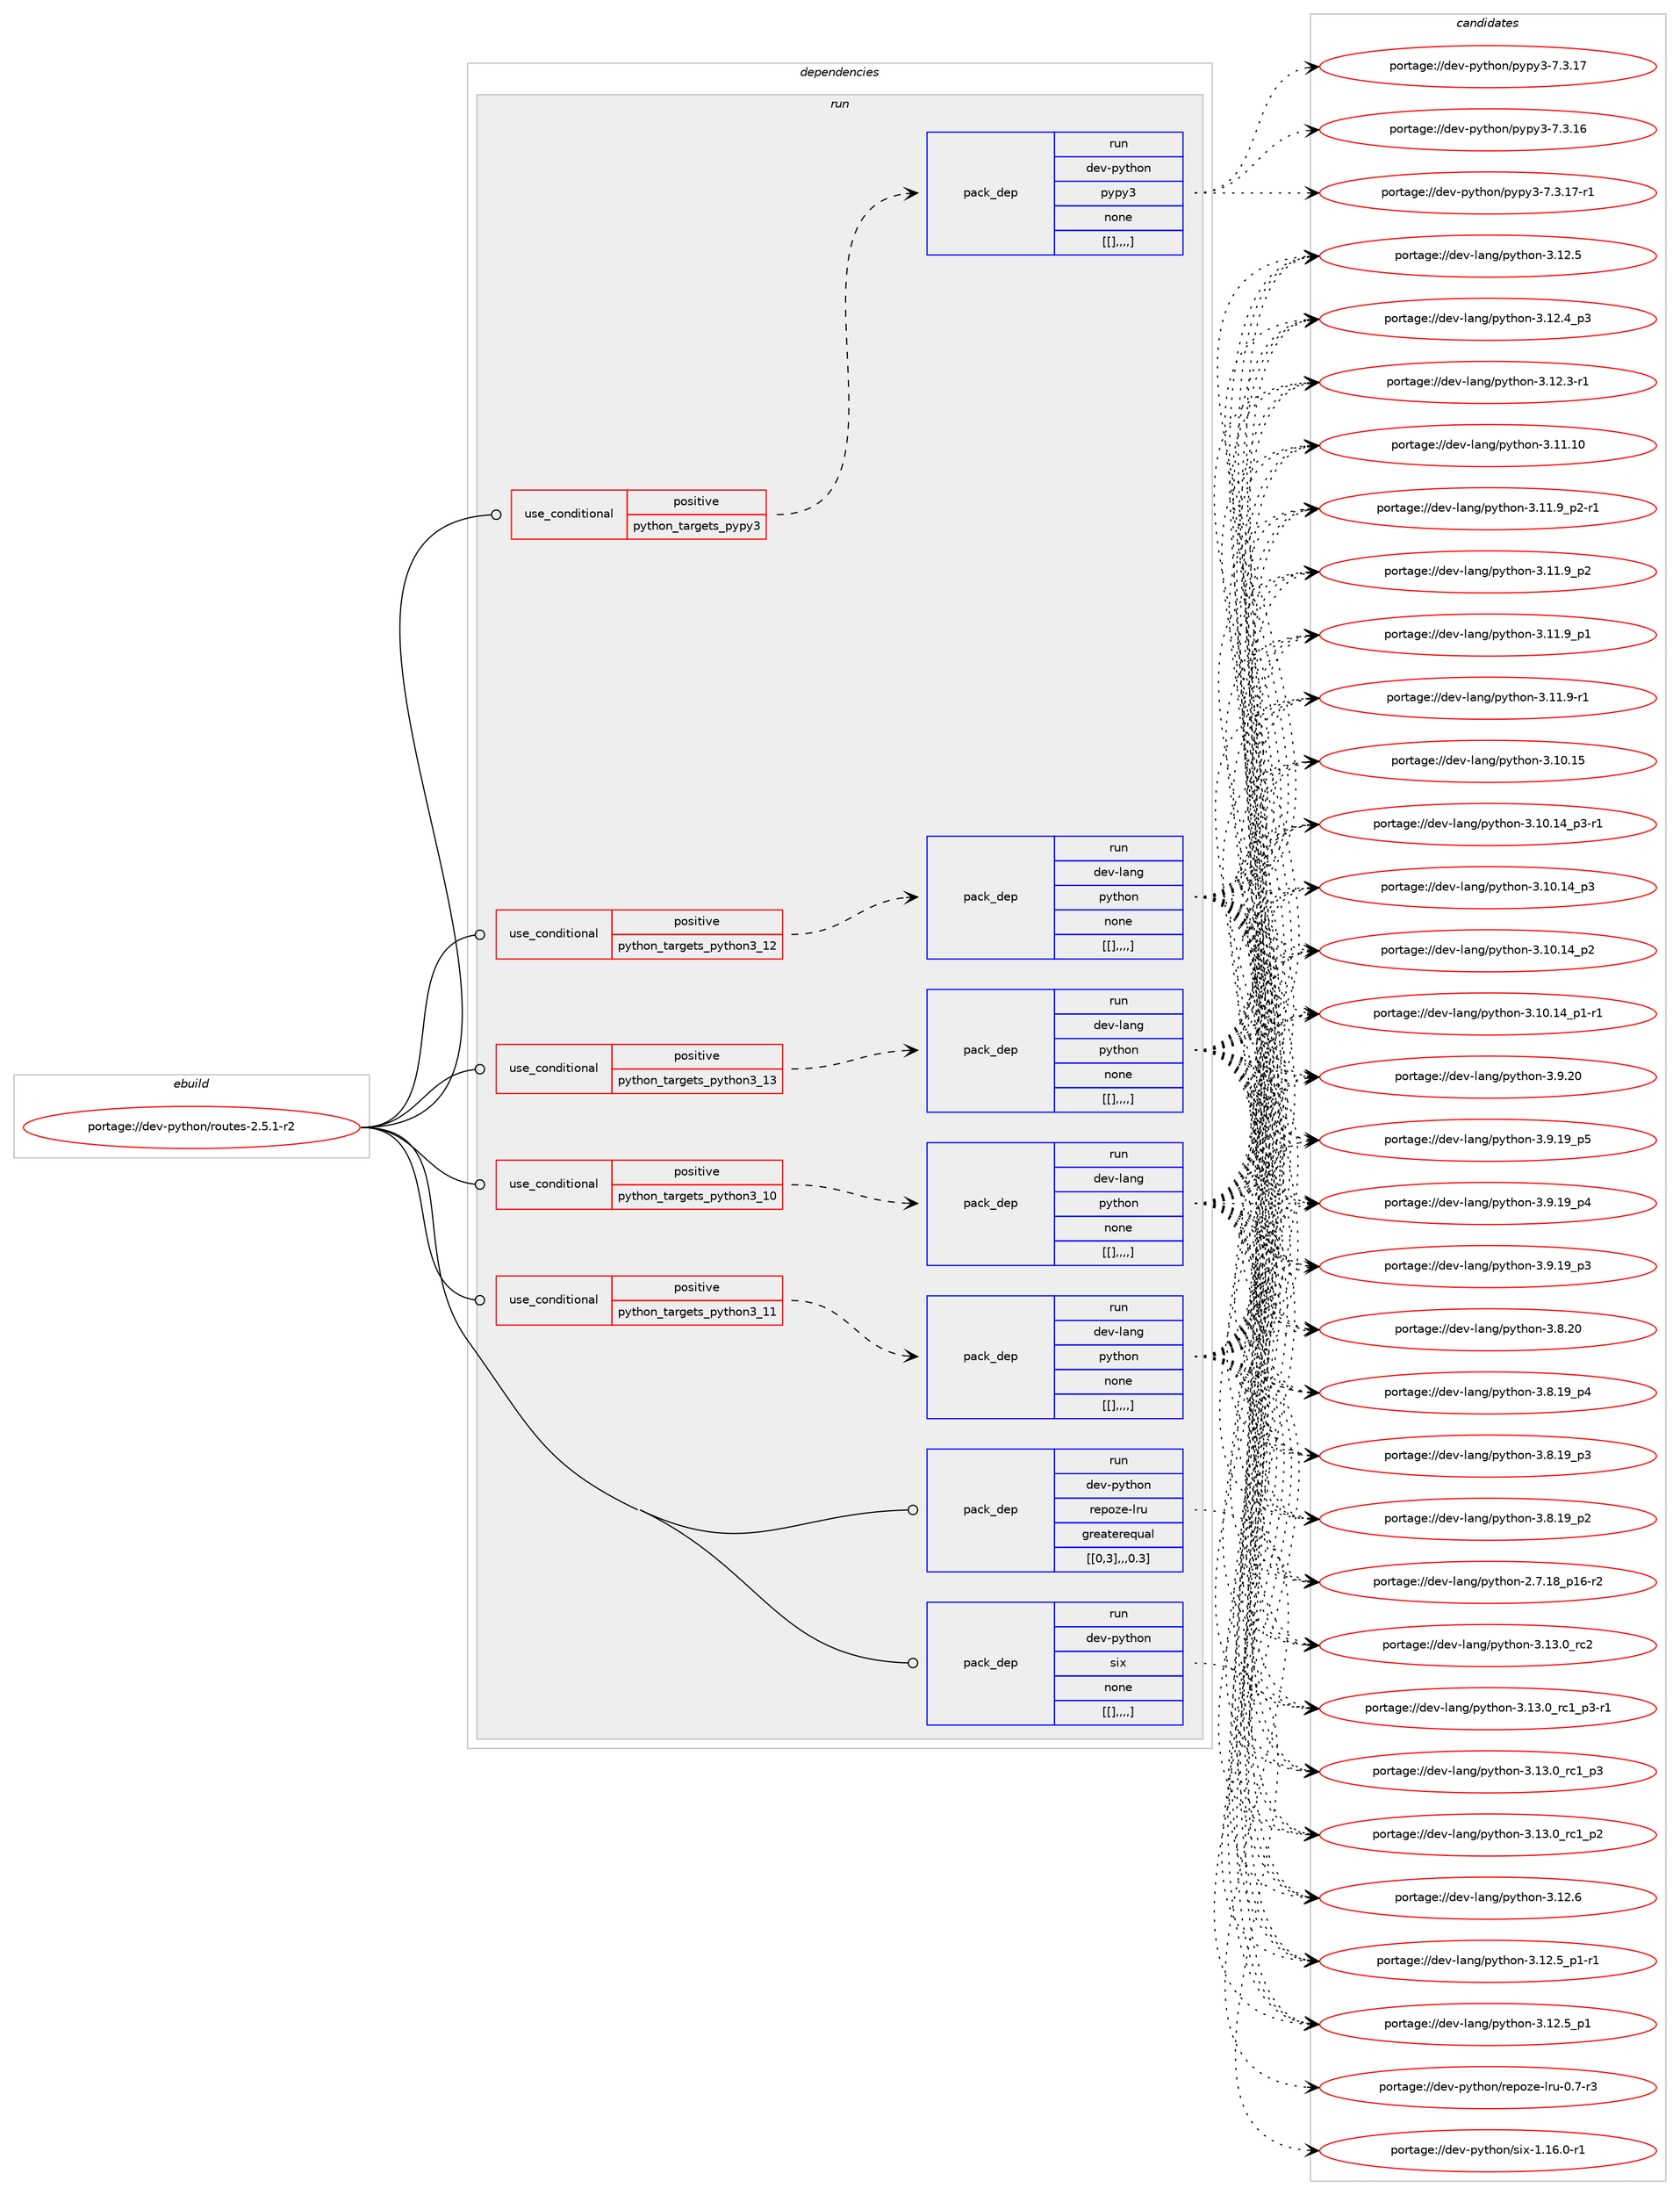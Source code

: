 digraph prolog {

# *************
# Graph options
# *************

newrank=true;
concentrate=true;
compound=true;
graph [rankdir=LR,fontname=Helvetica,fontsize=10,ranksep=1.5];#, ranksep=2.5, nodesep=0.2];
edge  [arrowhead=vee];
node  [fontname=Helvetica,fontsize=10];

# **********
# The ebuild
# **********

subgraph cluster_leftcol {
color=gray;
label=<<i>ebuild</i>>;
id [label="portage://dev-python/routes-2.5.1-r2", color=red, width=4, href="../dev-python/routes-2.5.1-r2.svg"];
}

# ****************
# The dependencies
# ****************

subgraph cluster_midcol {
color=gray;
label=<<i>dependencies</i>>;
subgraph cluster_compile {
fillcolor="#eeeeee";
style=filled;
label=<<i>compile</i>>;
}
subgraph cluster_compileandrun {
fillcolor="#eeeeee";
style=filled;
label=<<i>compile and run</i>>;
}
subgraph cluster_run {
fillcolor="#eeeeee";
style=filled;
label=<<i>run</i>>;
subgraph cond40111 {
dependency164262 [label=<<TABLE BORDER="0" CELLBORDER="1" CELLSPACING="0" CELLPADDING="4"><TR><TD ROWSPAN="3" CELLPADDING="10">use_conditional</TD></TR><TR><TD>positive</TD></TR><TR><TD>python_targets_pypy3</TD></TR></TABLE>>, shape=none, color=red];
subgraph pack122890 {
dependency164263 [label=<<TABLE BORDER="0" CELLBORDER="1" CELLSPACING="0" CELLPADDING="4" WIDTH="220"><TR><TD ROWSPAN="6" CELLPADDING="30">pack_dep</TD></TR><TR><TD WIDTH="110">run</TD></TR><TR><TD>dev-python</TD></TR><TR><TD>pypy3</TD></TR><TR><TD>none</TD></TR><TR><TD>[[],,,,]</TD></TR></TABLE>>, shape=none, color=blue];
}
dependency164262:e -> dependency164263:w [weight=20,style="dashed",arrowhead="vee"];
}
id:e -> dependency164262:w [weight=20,style="solid",arrowhead="odot"];
subgraph cond40112 {
dependency164264 [label=<<TABLE BORDER="0" CELLBORDER="1" CELLSPACING="0" CELLPADDING="4"><TR><TD ROWSPAN="3" CELLPADDING="10">use_conditional</TD></TR><TR><TD>positive</TD></TR><TR><TD>python_targets_python3_10</TD></TR></TABLE>>, shape=none, color=red];
subgraph pack122891 {
dependency164265 [label=<<TABLE BORDER="0" CELLBORDER="1" CELLSPACING="0" CELLPADDING="4" WIDTH="220"><TR><TD ROWSPAN="6" CELLPADDING="30">pack_dep</TD></TR><TR><TD WIDTH="110">run</TD></TR><TR><TD>dev-lang</TD></TR><TR><TD>python</TD></TR><TR><TD>none</TD></TR><TR><TD>[[],,,,]</TD></TR></TABLE>>, shape=none, color=blue];
}
dependency164264:e -> dependency164265:w [weight=20,style="dashed",arrowhead="vee"];
}
id:e -> dependency164264:w [weight=20,style="solid",arrowhead="odot"];
subgraph cond40113 {
dependency164266 [label=<<TABLE BORDER="0" CELLBORDER="1" CELLSPACING="0" CELLPADDING="4"><TR><TD ROWSPAN="3" CELLPADDING="10">use_conditional</TD></TR><TR><TD>positive</TD></TR><TR><TD>python_targets_python3_11</TD></TR></TABLE>>, shape=none, color=red];
subgraph pack122892 {
dependency164267 [label=<<TABLE BORDER="0" CELLBORDER="1" CELLSPACING="0" CELLPADDING="4" WIDTH="220"><TR><TD ROWSPAN="6" CELLPADDING="30">pack_dep</TD></TR><TR><TD WIDTH="110">run</TD></TR><TR><TD>dev-lang</TD></TR><TR><TD>python</TD></TR><TR><TD>none</TD></TR><TR><TD>[[],,,,]</TD></TR></TABLE>>, shape=none, color=blue];
}
dependency164266:e -> dependency164267:w [weight=20,style="dashed",arrowhead="vee"];
}
id:e -> dependency164266:w [weight=20,style="solid",arrowhead="odot"];
subgraph cond40114 {
dependency164268 [label=<<TABLE BORDER="0" CELLBORDER="1" CELLSPACING="0" CELLPADDING="4"><TR><TD ROWSPAN="3" CELLPADDING="10">use_conditional</TD></TR><TR><TD>positive</TD></TR><TR><TD>python_targets_python3_12</TD></TR></TABLE>>, shape=none, color=red];
subgraph pack122893 {
dependency164269 [label=<<TABLE BORDER="0" CELLBORDER="1" CELLSPACING="0" CELLPADDING="4" WIDTH="220"><TR><TD ROWSPAN="6" CELLPADDING="30">pack_dep</TD></TR><TR><TD WIDTH="110">run</TD></TR><TR><TD>dev-lang</TD></TR><TR><TD>python</TD></TR><TR><TD>none</TD></TR><TR><TD>[[],,,,]</TD></TR></TABLE>>, shape=none, color=blue];
}
dependency164268:e -> dependency164269:w [weight=20,style="dashed",arrowhead="vee"];
}
id:e -> dependency164268:w [weight=20,style="solid",arrowhead="odot"];
subgraph cond40115 {
dependency164270 [label=<<TABLE BORDER="0" CELLBORDER="1" CELLSPACING="0" CELLPADDING="4"><TR><TD ROWSPAN="3" CELLPADDING="10">use_conditional</TD></TR><TR><TD>positive</TD></TR><TR><TD>python_targets_python3_13</TD></TR></TABLE>>, shape=none, color=red];
subgraph pack122894 {
dependency164271 [label=<<TABLE BORDER="0" CELLBORDER="1" CELLSPACING="0" CELLPADDING="4" WIDTH="220"><TR><TD ROWSPAN="6" CELLPADDING="30">pack_dep</TD></TR><TR><TD WIDTH="110">run</TD></TR><TR><TD>dev-lang</TD></TR><TR><TD>python</TD></TR><TR><TD>none</TD></TR><TR><TD>[[],,,,]</TD></TR></TABLE>>, shape=none, color=blue];
}
dependency164270:e -> dependency164271:w [weight=20,style="dashed",arrowhead="vee"];
}
id:e -> dependency164270:w [weight=20,style="solid",arrowhead="odot"];
subgraph pack122895 {
dependency164272 [label=<<TABLE BORDER="0" CELLBORDER="1" CELLSPACING="0" CELLPADDING="4" WIDTH="220"><TR><TD ROWSPAN="6" CELLPADDING="30">pack_dep</TD></TR><TR><TD WIDTH="110">run</TD></TR><TR><TD>dev-python</TD></TR><TR><TD>repoze-lru</TD></TR><TR><TD>greaterequal</TD></TR><TR><TD>[[0,3],,,0.3]</TD></TR></TABLE>>, shape=none, color=blue];
}
id:e -> dependency164272:w [weight=20,style="solid",arrowhead="odot"];
subgraph pack122896 {
dependency164273 [label=<<TABLE BORDER="0" CELLBORDER="1" CELLSPACING="0" CELLPADDING="4" WIDTH="220"><TR><TD ROWSPAN="6" CELLPADDING="30">pack_dep</TD></TR><TR><TD WIDTH="110">run</TD></TR><TR><TD>dev-python</TD></TR><TR><TD>six</TD></TR><TR><TD>none</TD></TR><TR><TD>[[],,,,]</TD></TR></TABLE>>, shape=none, color=blue];
}
id:e -> dependency164273:w [weight=20,style="solid",arrowhead="odot"];
}
}

# **************
# The candidates
# **************

subgraph cluster_choices {
rank=same;
color=gray;
label=<<i>candidates</i>>;

subgraph choice122890 {
color=black;
nodesep=1;
choice100101118451121211161041111104711212111212151455546514649554511449 [label="portage://dev-python/pypy3-7.3.17-r1", color=red, width=4,href="../dev-python/pypy3-7.3.17-r1.svg"];
choice10010111845112121116104111110471121211121215145554651464955 [label="portage://dev-python/pypy3-7.3.17", color=red, width=4,href="../dev-python/pypy3-7.3.17.svg"];
choice10010111845112121116104111110471121211121215145554651464954 [label="portage://dev-python/pypy3-7.3.16", color=red, width=4,href="../dev-python/pypy3-7.3.16.svg"];
dependency164263:e -> choice100101118451121211161041111104711212111212151455546514649554511449:w [style=dotted,weight="100"];
dependency164263:e -> choice10010111845112121116104111110471121211121215145554651464955:w [style=dotted,weight="100"];
dependency164263:e -> choice10010111845112121116104111110471121211121215145554651464954:w [style=dotted,weight="100"];
}
subgraph choice122891 {
color=black;
nodesep=1;
choice10010111845108971101034711212111610411111045514649514648951149950 [label="portage://dev-lang/python-3.13.0_rc2", color=red, width=4,href="../dev-lang/python-3.13.0_rc2.svg"];
choice1001011184510897110103471121211161041111104551464951464895114994995112514511449 [label="portage://dev-lang/python-3.13.0_rc1_p3-r1", color=red, width=4,href="../dev-lang/python-3.13.0_rc1_p3-r1.svg"];
choice100101118451089711010347112121116104111110455146495146489511499499511251 [label="portage://dev-lang/python-3.13.0_rc1_p3", color=red, width=4,href="../dev-lang/python-3.13.0_rc1_p3.svg"];
choice100101118451089711010347112121116104111110455146495146489511499499511250 [label="portage://dev-lang/python-3.13.0_rc1_p2", color=red, width=4,href="../dev-lang/python-3.13.0_rc1_p2.svg"];
choice10010111845108971101034711212111610411111045514649504654 [label="portage://dev-lang/python-3.12.6", color=red, width=4,href="../dev-lang/python-3.12.6.svg"];
choice1001011184510897110103471121211161041111104551464950465395112494511449 [label="portage://dev-lang/python-3.12.5_p1-r1", color=red, width=4,href="../dev-lang/python-3.12.5_p1-r1.svg"];
choice100101118451089711010347112121116104111110455146495046539511249 [label="portage://dev-lang/python-3.12.5_p1", color=red, width=4,href="../dev-lang/python-3.12.5_p1.svg"];
choice10010111845108971101034711212111610411111045514649504653 [label="portage://dev-lang/python-3.12.5", color=red, width=4,href="../dev-lang/python-3.12.5.svg"];
choice100101118451089711010347112121116104111110455146495046529511251 [label="portage://dev-lang/python-3.12.4_p3", color=red, width=4,href="../dev-lang/python-3.12.4_p3.svg"];
choice100101118451089711010347112121116104111110455146495046514511449 [label="portage://dev-lang/python-3.12.3-r1", color=red, width=4,href="../dev-lang/python-3.12.3-r1.svg"];
choice1001011184510897110103471121211161041111104551464949464948 [label="portage://dev-lang/python-3.11.10", color=red, width=4,href="../dev-lang/python-3.11.10.svg"];
choice1001011184510897110103471121211161041111104551464949465795112504511449 [label="portage://dev-lang/python-3.11.9_p2-r1", color=red, width=4,href="../dev-lang/python-3.11.9_p2-r1.svg"];
choice100101118451089711010347112121116104111110455146494946579511250 [label="portage://dev-lang/python-3.11.9_p2", color=red, width=4,href="../dev-lang/python-3.11.9_p2.svg"];
choice100101118451089711010347112121116104111110455146494946579511249 [label="portage://dev-lang/python-3.11.9_p1", color=red, width=4,href="../dev-lang/python-3.11.9_p1.svg"];
choice100101118451089711010347112121116104111110455146494946574511449 [label="portage://dev-lang/python-3.11.9-r1", color=red, width=4,href="../dev-lang/python-3.11.9-r1.svg"];
choice1001011184510897110103471121211161041111104551464948464953 [label="portage://dev-lang/python-3.10.15", color=red, width=4,href="../dev-lang/python-3.10.15.svg"];
choice100101118451089711010347112121116104111110455146494846495295112514511449 [label="portage://dev-lang/python-3.10.14_p3-r1", color=red, width=4,href="../dev-lang/python-3.10.14_p3-r1.svg"];
choice10010111845108971101034711212111610411111045514649484649529511251 [label="portage://dev-lang/python-3.10.14_p3", color=red, width=4,href="../dev-lang/python-3.10.14_p3.svg"];
choice10010111845108971101034711212111610411111045514649484649529511250 [label="portage://dev-lang/python-3.10.14_p2", color=red, width=4,href="../dev-lang/python-3.10.14_p2.svg"];
choice100101118451089711010347112121116104111110455146494846495295112494511449 [label="portage://dev-lang/python-3.10.14_p1-r1", color=red, width=4,href="../dev-lang/python-3.10.14_p1-r1.svg"];
choice10010111845108971101034711212111610411111045514657465048 [label="portage://dev-lang/python-3.9.20", color=red, width=4,href="../dev-lang/python-3.9.20.svg"];
choice100101118451089711010347112121116104111110455146574649579511253 [label="portage://dev-lang/python-3.9.19_p5", color=red, width=4,href="../dev-lang/python-3.9.19_p5.svg"];
choice100101118451089711010347112121116104111110455146574649579511252 [label="portage://dev-lang/python-3.9.19_p4", color=red, width=4,href="../dev-lang/python-3.9.19_p4.svg"];
choice100101118451089711010347112121116104111110455146574649579511251 [label="portage://dev-lang/python-3.9.19_p3", color=red, width=4,href="../dev-lang/python-3.9.19_p3.svg"];
choice10010111845108971101034711212111610411111045514656465048 [label="portage://dev-lang/python-3.8.20", color=red, width=4,href="../dev-lang/python-3.8.20.svg"];
choice100101118451089711010347112121116104111110455146564649579511252 [label="portage://dev-lang/python-3.8.19_p4", color=red, width=4,href="../dev-lang/python-3.8.19_p4.svg"];
choice100101118451089711010347112121116104111110455146564649579511251 [label="portage://dev-lang/python-3.8.19_p3", color=red, width=4,href="../dev-lang/python-3.8.19_p3.svg"];
choice100101118451089711010347112121116104111110455146564649579511250 [label="portage://dev-lang/python-3.8.19_p2", color=red, width=4,href="../dev-lang/python-3.8.19_p2.svg"];
choice100101118451089711010347112121116104111110455046554649569511249544511450 [label="portage://dev-lang/python-2.7.18_p16-r2", color=red, width=4,href="../dev-lang/python-2.7.18_p16-r2.svg"];
dependency164265:e -> choice10010111845108971101034711212111610411111045514649514648951149950:w [style=dotted,weight="100"];
dependency164265:e -> choice1001011184510897110103471121211161041111104551464951464895114994995112514511449:w [style=dotted,weight="100"];
dependency164265:e -> choice100101118451089711010347112121116104111110455146495146489511499499511251:w [style=dotted,weight="100"];
dependency164265:e -> choice100101118451089711010347112121116104111110455146495146489511499499511250:w [style=dotted,weight="100"];
dependency164265:e -> choice10010111845108971101034711212111610411111045514649504654:w [style=dotted,weight="100"];
dependency164265:e -> choice1001011184510897110103471121211161041111104551464950465395112494511449:w [style=dotted,weight="100"];
dependency164265:e -> choice100101118451089711010347112121116104111110455146495046539511249:w [style=dotted,weight="100"];
dependency164265:e -> choice10010111845108971101034711212111610411111045514649504653:w [style=dotted,weight="100"];
dependency164265:e -> choice100101118451089711010347112121116104111110455146495046529511251:w [style=dotted,weight="100"];
dependency164265:e -> choice100101118451089711010347112121116104111110455146495046514511449:w [style=dotted,weight="100"];
dependency164265:e -> choice1001011184510897110103471121211161041111104551464949464948:w [style=dotted,weight="100"];
dependency164265:e -> choice1001011184510897110103471121211161041111104551464949465795112504511449:w [style=dotted,weight="100"];
dependency164265:e -> choice100101118451089711010347112121116104111110455146494946579511250:w [style=dotted,weight="100"];
dependency164265:e -> choice100101118451089711010347112121116104111110455146494946579511249:w [style=dotted,weight="100"];
dependency164265:e -> choice100101118451089711010347112121116104111110455146494946574511449:w [style=dotted,weight="100"];
dependency164265:e -> choice1001011184510897110103471121211161041111104551464948464953:w [style=dotted,weight="100"];
dependency164265:e -> choice100101118451089711010347112121116104111110455146494846495295112514511449:w [style=dotted,weight="100"];
dependency164265:e -> choice10010111845108971101034711212111610411111045514649484649529511251:w [style=dotted,weight="100"];
dependency164265:e -> choice10010111845108971101034711212111610411111045514649484649529511250:w [style=dotted,weight="100"];
dependency164265:e -> choice100101118451089711010347112121116104111110455146494846495295112494511449:w [style=dotted,weight="100"];
dependency164265:e -> choice10010111845108971101034711212111610411111045514657465048:w [style=dotted,weight="100"];
dependency164265:e -> choice100101118451089711010347112121116104111110455146574649579511253:w [style=dotted,weight="100"];
dependency164265:e -> choice100101118451089711010347112121116104111110455146574649579511252:w [style=dotted,weight="100"];
dependency164265:e -> choice100101118451089711010347112121116104111110455146574649579511251:w [style=dotted,weight="100"];
dependency164265:e -> choice10010111845108971101034711212111610411111045514656465048:w [style=dotted,weight="100"];
dependency164265:e -> choice100101118451089711010347112121116104111110455146564649579511252:w [style=dotted,weight="100"];
dependency164265:e -> choice100101118451089711010347112121116104111110455146564649579511251:w [style=dotted,weight="100"];
dependency164265:e -> choice100101118451089711010347112121116104111110455146564649579511250:w [style=dotted,weight="100"];
dependency164265:e -> choice100101118451089711010347112121116104111110455046554649569511249544511450:w [style=dotted,weight="100"];
}
subgraph choice122892 {
color=black;
nodesep=1;
choice10010111845108971101034711212111610411111045514649514648951149950 [label="portage://dev-lang/python-3.13.0_rc2", color=red, width=4,href="../dev-lang/python-3.13.0_rc2.svg"];
choice1001011184510897110103471121211161041111104551464951464895114994995112514511449 [label="portage://dev-lang/python-3.13.0_rc1_p3-r1", color=red, width=4,href="../dev-lang/python-3.13.0_rc1_p3-r1.svg"];
choice100101118451089711010347112121116104111110455146495146489511499499511251 [label="portage://dev-lang/python-3.13.0_rc1_p3", color=red, width=4,href="../dev-lang/python-3.13.0_rc1_p3.svg"];
choice100101118451089711010347112121116104111110455146495146489511499499511250 [label="portage://dev-lang/python-3.13.0_rc1_p2", color=red, width=4,href="../dev-lang/python-3.13.0_rc1_p2.svg"];
choice10010111845108971101034711212111610411111045514649504654 [label="portage://dev-lang/python-3.12.6", color=red, width=4,href="../dev-lang/python-3.12.6.svg"];
choice1001011184510897110103471121211161041111104551464950465395112494511449 [label="portage://dev-lang/python-3.12.5_p1-r1", color=red, width=4,href="../dev-lang/python-3.12.5_p1-r1.svg"];
choice100101118451089711010347112121116104111110455146495046539511249 [label="portage://dev-lang/python-3.12.5_p1", color=red, width=4,href="../dev-lang/python-3.12.5_p1.svg"];
choice10010111845108971101034711212111610411111045514649504653 [label="portage://dev-lang/python-3.12.5", color=red, width=4,href="../dev-lang/python-3.12.5.svg"];
choice100101118451089711010347112121116104111110455146495046529511251 [label="portage://dev-lang/python-3.12.4_p3", color=red, width=4,href="../dev-lang/python-3.12.4_p3.svg"];
choice100101118451089711010347112121116104111110455146495046514511449 [label="portage://dev-lang/python-3.12.3-r1", color=red, width=4,href="../dev-lang/python-3.12.3-r1.svg"];
choice1001011184510897110103471121211161041111104551464949464948 [label="portage://dev-lang/python-3.11.10", color=red, width=4,href="../dev-lang/python-3.11.10.svg"];
choice1001011184510897110103471121211161041111104551464949465795112504511449 [label="portage://dev-lang/python-3.11.9_p2-r1", color=red, width=4,href="../dev-lang/python-3.11.9_p2-r1.svg"];
choice100101118451089711010347112121116104111110455146494946579511250 [label="portage://dev-lang/python-3.11.9_p2", color=red, width=4,href="../dev-lang/python-3.11.9_p2.svg"];
choice100101118451089711010347112121116104111110455146494946579511249 [label="portage://dev-lang/python-3.11.9_p1", color=red, width=4,href="../dev-lang/python-3.11.9_p1.svg"];
choice100101118451089711010347112121116104111110455146494946574511449 [label="portage://dev-lang/python-3.11.9-r1", color=red, width=4,href="../dev-lang/python-3.11.9-r1.svg"];
choice1001011184510897110103471121211161041111104551464948464953 [label="portage://dev-lang/python-3.10.15", color=red, width=4,href="../dev-lang/python-3.10.15.svg"];
choice100101118451089711010347112121116104111110455146494846495295112514511449 [label="portage://dev-lang/python-3.10.14_p3-r1", color=red, width=4,href="../dev-lang/python-3.10.14_p3-r1.svg"];
choice10010111845108971101034711212111610411111045514649484649529511251 [label="portage://dev-lang/python-3.10.14_p3", color=red, width=4,href="../dev-lang/python-3.10.14_p3.svg"];
choice10010111845108971101034711212111610411111045514649484649529511250 [label="portage://dev-lang/python-3.10.14_p2", color=red, width=4,href="../dev-lang/python-3.10.14_p2.svg"];
choice100101118451089711010347112121116104111110455146494846495295112494511449 [label="portage://dev-lang/python-3.10.14_p1-r1", color=red, width=4,href="../dev-lang/python-3.10.14_p1-r1.svg"];
choice10010111845108971101034711212111610411111045514657465048 [label="portage://dev-lang/python-3.9.20", color=red, width=4,href="../dev-lang/python-3.9.20.svg"];
choice100101118451089711010347112121116104111110455146574649579511253 [label="portage://dev-lang/python-3.9.19_p5", color=red, width=4,href="../dev-lang/python-3.9.19_p5.svg"];
choice100101118451089711010347112121116104111110455146574649579511252 [label="portage://dev-lang/python-3.9.19_p4", color=red, width=4,href="../dev-lang/python-3.9.19_p4.svg"];
choice100101118451089711010347112121116104111110455146574649579511251 [label="portage://dev-lang/python-3.9.19_p3", color=red, width=4,href="../dev-lang/python-3.9.19_p3.svg"];
choice10010111845108971101034711212111610411111045514656465048 [label="portage://dev-lang/python-3.8.20", color=red, width=4,href="../dev-lang/python-3.8.20.svg"];
choice100101118451089711010347112121116104111110455146564649579511252 [label="portage://dev-lang/python-3.8.19_p4", color=red, width=4,href="../dev-lang/python-3.8.19_p4.svg"];
choice100101118451089711010347112121116104111110455146564649579511251 [label="portage://dev-lang/python-3.8.19_p3", color=red, width=4,href="../dev-lang/python-3.8.19_p3.svg"];
choice100101118451089711010347112121116104111110455146564649579511250 [label="portage://dev-lang/python-3.8.19_p2", color=red, width=4,href="../dev-lang/python-3.8.19_p2.svg"];
choice100101118451089711010347112121116104111110455046554649569511249544511450 [label="portage://dev-lang/python-2.7.18_p16-r2", color=red, width=4,href="../dev-lang/python-2.7.18_p16-r2.svg"];
dependency164267:e -> choice10010111845108971101034711212111610411111045514649514648951149950:w [style=dotted,weight="100"];
dependency164267:e -> choice1001011184510897110103471121211161041111104551464951464895114994995112514511449:w [style=dotted,weight="100"];
dependency164267:e -> choice100101118451089711010347112121116104111110455146495146489511499499511251:w [style=dotted,weight="100"];
dependency164267:e -> choice100101118451089711010347112121116104111110455146495146489511499499511250:w [style=dotted,weight="100"];
dependency164267:e -> choice10010111845108971101034711212111610411111045514649504654:w [style=dotted,weight="100"];
dependency164267:e -> choice1001011184510897110103471121211161041111104551464950465395112494511449:w [style=dotted,weight="100"];
dependency164267:e -> choice100101118451089711010347112121116104111110455146495046539511249:w [style=dotted,weight="100"];
dependency164267:e -> choice10010111845108971101034711212111610411111045514649504653:w [style=dotted,weight="100"];
dependency164267:e -> choice100101118451089711010347112121116104111110455146495046529511251:w [style=dotted,weight="100"];
dependency164267:e -> choice100101118451089711010347112121116104111110455146495046514511449:w [style=dotted,weight="100"];
dependency164267:e -> choice1001011184510897110103471121211161041111104551464949464948:w [style=dotted,weight="100"];
dependency164267:e -> choice1001011184510897110103471121211161041111104551464949465795112504511449:w [style=dotted,weight="100"];
dependency164267:e -> choice100101118451089711010347112121116104111110455146494946579511250:w [style=dotted,weight="100"];
dependency164267:e -> choice100101118451089711010347112121116104111110455146494946579511249:w [style=dotted,weight="100"];
dependency164267:e -> choice100101118451089711010347112121116104111110455146494946574511449:w [style=dotted,weight="100"];
dependency164267:e -> choice1001011184510897110103471121211161041111104551464948464953:w [style=dotted,weight="100"];
dependency164267:e -> choice100101118451089711010347112121116104111110455146494846495295112514511449:w [style=dotted,weight="100"];
dependency164267:e -> choice10010111845108971101034711212111610411111045514649484649529511251:w [style=dotted,weight="100"];
dependency164267:e -> choice10010111845108971101034711212111610411111045514649484649529511250:w [style=dotted,weight="100"];
dependency164267:e -> choice100101118451089711010347112121116104111110455146494846495295112494511449:w [style=dotted,weight="100"];
dependency164267:e -> choice10010111845108971101034711212111610411111045514657465048:w [style=dotted,weight="100"];
dependency164267:e -> choice100101118451089711010347112121116104111110455146574649579511253:w [style=dotted,weight="100"];
dependency164267:e -> choice100101118451089711010347112121116104111110455146574649579511252:w [style=dotted,weight="100"];
dependency164267:e -> choice100101118451089711010347112121116104111110455146574649579511251:w [style=dotted,weight="100"];
dependency164267:e -> choice10010111845108971101034711212111610411111045514656465048:w [style=dotted,weight="100"];
dependency164267:e -> choice100101118451089711010347112121116104111110455146564649579511252:w [style=dotted,weight="100"];
dependency164267:e -> choice100101118451089711010347112121116104111110455146564649579511251:w [style=dotted,weight="100"];
dependency164267:e -> choice100101118451089711010347112121116104111110455146564649579511250:w [style=dotted,weight="100"];
dependency164267:e -> choice100101118451089711010347112121116104111110455046554649569511249544511450:w [style=dotted,weight="100"];
}
subgraph choice122893 {
color=black;
nodesep=1;
choice10010111845108971101034711212111610411111045514649514648951149950 [label="portage://dev-lang/python-3.13.0_rc2", color=red, width=4,href="../dev-lang/python-3.13.0_rc2.svg"];
choice1001011184510897110103471121211161041111104551464951464895114994995112514511449 [label="portage://dev-lang/python-3.13.0_rc1_p3-r1", color=red, width=4,href="../dev-lang/python-3.13.0_rc1_p3-r1.svg"];
choice100101118451089711010347112121116104111110455146495146489511499499511251 [label="portage://dev-lang/python-3.13.0_rc1_p3", color=red, width=4,href="../dev-lang/python-3.13.0_rc1_p3.svg"];
choice100101118451089711010347112121116104111110455146495146489511499499511250 [label="portage://dev-lang/python-3.13.0_rc1_p2", color=red, width=4,href="../dev-lang/python-3.13.0_rc1_p2.svg"];
choice10010111845108971101034711212111610411111045514649504654 [label="portage://dev-lang/python-3.12.6", color=red, width=4,href="../dev-lang/python-3.12.6.svg"];
choice1001011184510897110103471121211161041111104551464950465395112494511449 [label="portage://dev-lang/python-3.12.5_p1-r1", color=red, width=4,href="../dev-lang/python-3.12.5_p1-r1.svg"];
choice100101118451089711010347112121116104111110455146495046539511249 [label="portage://dev-lang/python-3.12.5_p1", color=red, width=4,href="../dev-lang/python-3.12.5_p1.svg"];
choice10010111845108971101034711212111610411111045514649504653 [label="portage://dev-lang/python-3.12.5", color=red, width=4,href="../dev-lang/python-3.12.5.svg"];
choice100101118451089711010347112121116104111110455146495046529511251 [label="portage://dev-lang/python-3.12.4_p3", color=red, width=4,href="../dev-lang/python-3.12.4_p3.svg"];
choice100101118451089711010347112121116104111110455146495046514511449 [label="portage://dev-lang/python-3.12.3-r1", color=red, width=4,href="../dev-lang/python-3.12.3-r1.svg"];
choice1001011184510897110103471121211161041111104551464949464948 [label="portage://dev-lang/python-3.11.10", color=red, width=4,href="../dev-lang/python-3.11.10.svg"];
choice1001011184510897110103471121211161041111104551464949465795112504511449 [label="portage://dev-lang/python-3.11.9_p2-r1", color=red, width=4,href="../dev-lang/python-3.11.9_p2-r1.svg"];
choice100101118451089711010347112121116104111110455146494946579511250 [label="portage://dev-lang/python-3.11.9_p2", color=red, width=4,href="../dev-lang/python-3.11.9_p2.svg"];
choice100101118451089711010347112121116104111110455146494946579511249 [label="portage://dev-lang/python-3.11.9_p1", color=red, width=4,href="../dev-lang/python-3.11.9_p1.svg"];
choice100101118451089711010347112121116104111110455146494946574511449 [label="portage://dev-lang/python-3.11.9-r1", color=red, width=4,href="../dev-lang/python-3.11.9-r1.svg"];
choice1001011184510897110103471121211161041111104551464948464953 [label="portage://dev-lang/python-3.10.15", color=red, width=4,href="../dev-lang/python-3.10.15.svg"];
choice100101118451089711010347112121116104111110455146494846495295112514511449 [label="portage://dev-lang/python-3.10.14_p3-r1", color=red, width=4,href="../dev-lang/python-3.10.14_p3-r1.svg"];
choice10010111845108971101034711212111610411111045514649484649529511251 [label="portage://dev-lang/python-3.10.14_p3", color=red, width=4,href="../dev-lang/python-3.10.14_p3.svg"];
choice10010111845108971101034711212111610411111045514649484649529511250 [label="portage://dev-lang/python-3.10.14_p2", color=red, width=4,href="../dev-lang/python-3.10.14_p2.svg"];
choice100101118451089711010347112121116104111110455146494846495295112494511449 [label="portage://dev-lang/python-3.10.14_p1-r1", color=red, width=4,href="../dev-lang/python-3.10.14_p1-r1.svg"];
choice10010111845108971101034711212111610411111045514657465048 [label="portage://dev-lang/python-3.9.20", color=red, width=4,href="../dev-lang/python-3.9.20.svg"];
choice100101118451089711010347112121116104111110455146574649579511253 [label="portage://dev-lang/python-3.9.19_p5", color=red, width=4,href="../dev-lang/python-3.9.19_p5.svg"];
choice100101118451089711010347112121116104111110455146574649579511252 [label="portage://dev-lang/python-3.9.19_p4", color=red, width=4,href="../dev-lang/python-3.9.19_p4.svg"];
choice100101118451089711010347112121116104111110455146574649579511251 [label="portage://dev-lang/python-3.9.19_p3", color=red, width=4,href="../dev-lang/python-3.9.19_p3.svg"];
choice10010111845108971101034711212111610411111045514656465048 [label="portage://dev-lang/python-3.8.20", color=red, width=4,href="../dev-lang/python-3.8.20.svg"];
choice100101118451089711010347112121116104111110455146564649579511252 [label="portage://dev-lang/python-3.8.19_p4", color=red, width=4,href="../dev-lang/python-3.8.19_p4.svg"];
choice100101118451089711010347112121116104111110455146564649579511251 [label="portage://dev-lang/python-3.8.19_p3", color=red, width=4,href="../dev-lang/python-3.8.19_p3.svg"];
choice100101118451089711010347112121116104111110455146564649579511250 [label="portage://dev-lang/python-3.8.19_p2", color=red, width=4,href="../dev-lang/python-3.8.19_p2.svg"];
choice100101118451089711010347112121116104111110455046554649569511249544511450 [label="portage://dev-lang/python-2.7.18_p16-r2", color=red, width=4,href="../dev-lang/python-2.7.18_p16-r2.svg"];
dependency164269:e -> choice10010111845108971101034711212111610411111045514649514648951149950:w [style=dotted,weight="100"];
dependency164269:e -> choice1001011184510897110103471121211161041111104551464951464895114994995112514511449:w [style=dotted,weight="100"];
dependency164269:e -> choice100101118451089711010347112121116104111110455146495146489511499499511251:w [style=dotted,weight="100"];
dependency164269:e -> choice100101118451089711010347112121116104111110455146495146489511499499511250:w [style=dotted,weight="100"];
dependency164269:e -> choice10010111845108971101034711212111610411111045514649504654:w [style=dotted,weight="100"];
dependency164269:e -> choice1001011184510897110103471121211161041111104551464950465395112494511449:w [style=dotted,weight="100"];
dependency164269:e -> choice100101118451089711010347112121116104111110455146495046539511249:w [style=dotted,weight="100"];
dependency164269:e -> choice10010111845108971101034711212111610411111045514649504653:w [style=dotted,weight="100"];
dependency164269:e -> choice100101118451089711010347112121116104111110455146495046529511251:w [style=dotted,weight="100"];
dependency164269:e -> choice100101118451089711010347112121116104111110455146495046514511449:w [style=dotted,weight="100"];
dependency164269:e -> choice1001011184510897110103471121211161041111104551464949464948:w [style=dotted,weight="100"];
dependency164269:e -> choice1001011184510897110103471121211161041111104551464949465795112504511449:w [style=dotted,weight="100"];
dependency164269:e -> choice100101118451089711010347112121116104111110455146494946579511250:w [style=dotted,weight="100"];
dependency164269:e -> choice100101118451089711010347112121116104111110455146494946579511249:w [style=dotted,weight="100"];
dependency164269:e -> choice100101118451089711010347112121116104111110455146494946574511449:w [style=dotted,weight="100"];
dependency164269:e -> choice1001011184510897110103471121211161041111104551464948464953:w [style=dotted,weight="100"];
dependency164269:e -> choice100101118451089711010347112121116104111110455146494846495295112514511449:w [style=dotted,weight="100"];
dependency164269:e -> choice10010111845108971101034711212111610411111045514649484649529511251:w [style=dotted,weight="100"];
dependency164269:e -> choice10010111845108971101034711212111610411111045514649484649529511250:w [style=dotted,weight="100"];
dependency164269:e -> choice100101118451089711010347112121116104111110455146494846495295112494511449:w [style=dotted,weight="100"];
dependency164269:e -> choice10010111845108971101034711212111610411111045514657465048:w [style=dotted,weight="100"];
dependency164269:e -> choice100101118451089711010347112121116104111110455146574649579511253:w [style=dotted,weight="100"];
dependency164269:e -> choice100101118451089711010347112121116104111110455146574649579511252:w [style=dotted,weight="100"];
dependency164269:e -> choice100101118451089711010347112121116104111110455146574649579511251:w [style=dotted,weight="100"];
dependency164269:e -> choice10010111845108971101034711212111610411111045514656465048:w [style=dotted,weight="100"];
dependency164269:e -> choice100101118451089711010347112121116104111110455146564649579511252:w [style=dotted,weight="100"];
dependency164269:e -> choice100101118451089711010347112121116104111110455146564649579511251:w [style=dotted,weight="100"];
dependency164269:e -> choice100101118451089711010347112121116104111110455146564649579511250:w [style=dotted,weight="100"];
dependency164269:e -> choice100101118451089711010347112121116104111110455046554649569511249544511450:w [style=dotted,weight="100"];
}
subgraph choice122894 {
color=black;
nodesep=1;
choice10010111845108971101034711212111610411111045514649514648951149950 [label="portage://dev-lang/python-3.13.0_rc2", color=red, width=4,href="../dev-lang/python-3.13.0_rc2.svg"];
choice1001011184510897110103471121211161041111104551464951464895114994995112514511449 [label="portage://dev-lang/python-3.13.0_rc1_p3-r1", color=red, width=4,href="../dev-lang/python-3.13.0_rc1_p3-r1.svg"];
choice100101118451089711010347112121116104111110455146495146489511499499511251 [label="portage://dev-lang/python-3.13.0_rc1_p3", color=red, width=4,href="../dev-lang/python-3.13.0_rc1_p3.svg"];
choice100101118451089711010347112121116104111110455146495146489511499499511250 [label="portage://dev-lang/python-3.13.0_rc1_p2", color=red, width=4,href="../dev-lang/python-3.13.0_rc1_p2.svg"];
choice10010111845108971101034711212111610411111045514649504654 [label="portage://dev-lang/python-3.12.6", color=red, width=4,href="../dev-lang/python-3.12.6.svg"];
choice1001011184510897110103471121211161041111104551464950465395112494511449 [label="portage://dev-lang/python-3.12.5_p1-r1", color=red, width=4,href="../dev-lang/python-3.12.5_p1-r1.svg"];
choice100101118451089711010347112121116104111110455146495046539511249 [label="portage://dev-lang/python-3.12.5_p1", color=red, width=4,href="../dev-lang/python-3.12.5_p1.svg"];
choice10010111845108971101034711212111610411111045514649504653 [label="portage://dev-lang/python-3.12.5", color=red, width=4,href="../dev-lang/python-3.12.5.svg"];
choice100101118451089711010347112121116104111110455146495046529511251 [label="portage://dev-lang/python-3.12.4_p3", color=red, width=4,href="../dev-lang/python-3.12.4_p3.svg"];
choice100101118451089711010347112121116104111110455146495046514511449 [label="portage://dev-lang/python-3.12.3-r1", color=red, width=4,href="../dev-lang/python-3.12.3-r1.svg"];
choice1001011184510897110103471121211161041111104551464949464948 [label="portage://dev-lang/python-3.11.10", color=red, width=4,href="../dev-lang/python-3.11.10.svg"];
choice1001011184510897110103471121211161041111104551464949465795112504511449 [label="portage://dev-lang/python-3.11.9_p2-r1", color=red, width=4,href="../dev-lang/python-3.11.9_p2-r1.svg"];
choice100101118451089711010347112121116104111110455146494946579511250 [label="portage://dev-lang/python-3.11.9_p2", color=red, width=4,href="../dev-lang/python-3.11.9_p2.svg"];
choice100101118451089711010347112121116104111110455146494946579511249 [label="portage://dev-lang/python-3.11.9_p1", color=red, width=4,href="../dev-lang/python-3.11.9_p1.svg"];
choice100101118451089711010347112121116104111110455146494946574511449 [label="portage://dev-lang/python-3.11.9-r1", color=red, width=4,href="../dev-lang/python-3.11.9-r1.svg"];
choice1001011184510897110103471121211161041111104551464948464953 [label="portage://dev-lang/python-3.10.15", color=red, width=4,href="../dev-lang/python-3.10.15.svg"];
choice100101118451089711010347112121116104111110455146494846495295112514511449 [label="portage://dev-lang/python-3.10.14_p3-r1", color=red, width=4,href="../dev-lang/python-3.10.14_p3-r1.svg"];
choice10010111845108971101034711212111610411111045514649484649529511251 [label="portage://dev-lang/python-3.10.14_p3", color=red, width=4,href="../dev-lang/python-3.10.14_p3.svg"];
choice10010111845108971101034711212111610411111045514649484649529511250 [label="portage://dev-lang/python-3.10.14_p2", color=red, width=4,href="../dev-lang/python-3.10.14_p2.svg"];
choice100101118451089711010347112121116104111110455146494846495295112494511449 [label="portage://dev-lang/python-3.10.14_p1-r1", color=red, width=4,href="../dev-lang/python-3.10.14_p1-r1.svg"];
choice10010111845108971101034711212111610411111045514657465048 [label="portage://dev-lang/python-3.9.20", color=red, width=4,href="../dev-lang/python-3.9.20.svg"];
choice100101118451089711010347112121116104111110455146574649579511253 [label="portage://dev-lang/python-3.9.19_p5", color=red, width=4,href="../dev-lang/python-3.9.19_p5.svg"];
choice100101118451089711010347112121116104111110455146574649579511252 [label="portage://dev-lang/python-3.9.19_p4", color=red, width=4,href="../dev-lang/python-3.9.19_p4.svg"];
choice100101118451089711010347112121116104111110455146574649579511251 [label="portage://dev-lang/python-3.9.19_p3", color=red, width=4,href="../dev-lang/python-3.9.19_p3.svg"];
choice10010111845108971101034711212111610411111045514656465048 [label="portage://dev-lang/python-3.8.20", color=red, width=4,href="../dev-lang/python-3.8.20.svg"];
choice100101118451089711010347112121116104111110455146564649579511252 [label="portage://dev-lang/python-3.8.19_p4", color=red, width=4,href="../dev-lang/python-3.8.19_p4.svg"];
choice100101118451089711010347112121116104111110455146564649579511251 [label="portage://dev-lang/python-3.8.19_p3", color=red, width=4,href="../dev-lang/python-3.8.19_p3.svg"];
choice100101118451089711010347112121116104111110455146564649579511250 [label="portage://dev-lang/python-3.8.19_p2", color=red, width=4,href="../dev-lang/python-3.8.19_p2.svg"];
choice100101118451089711010347112121116104111110455046554649569511249544511450 [label="portage://dev-lang/python-2.7.18_p16-r2", color=red, width=4,href="../dev-lang/python-2.7.18_p16-r2.svg"];
dependency164271:e -> choice10010111845108971101034711212111610411111045514649514648951149950:w [style=dotted,weight="100"];
dependency164271:e -> choice1001011184510897110103471121211161041111104551464951464895114994995112514511449:w [style=dotted,weight="100"];
dependency164271:e -> choice100101118451089711010347112121116104111110455146495146489511499499511251:w [style=dotted,weight="100"];
dependency164271:e -> choice100101118451089711010347112121116104111110455146495146489511499499511250:w [style=dotted,weight="100"];
dependency164271:e -> choice10010111845108971101034711212111610411111045514649504654:w [style=dotted,weight="100"];
dependency164271:e -> choice1001011184510897110103471121211161041111104551464950465395112494511449:w [style=dotted,weight="100"];
dependency164271:e -> choice100101118451089711010347112121116104111110455146495046539511249:w [style=dotted,weight="100"];
dependency164271:e -> choice10010111845108971101034711212111610411111045514649504653:w [style=dotted,weight="100"];
dependency164271:e -> choice100101118451089711010347112121116104111110455146495046529511251:w [style=dotted,weight="100"];
dependency164271:e -> choice100101118451089711010347112121116104111110455146495046514511449:w [style=dotted,weight="100"];
dependency164271:e -> choice1001011184510897110103471121211161041111104551464949464948:w [style=dotted,weight="100"];
dependency164271:e -> choice1001011184510897110103471121211161041111104551464949465795112504511449:w [style=dotted,weight="100"];
dependency164271:e -> choice100101118451089711010347112121116104111110455146494946579511250:w [style=dotted,weight="100"];
dependency164271:e -> choice100101118451089711010347112121116104111110455146494946579511249:w [style=dotted,weight="100"];
dependency164271:e -> choice100101118451089711010347112121116104111110455146494946574511449:w [style=dotted,weight="100"];
dependency164271:e -> choice1001011184510897110103471121211161041111104551464948464953:w [style=dotted,weight="100"];
dependency164271:e -> choice100101118451089711010347112121116104111110455146494846495295112514511449:w [style=dotted,weight="100"];
dependency164271:e -> choice10010111845108971101034711212111610411111045514649484649529511251:w [style=dotted,weight="100"];
dependency164271:e -> choice10010111845108971101034711212111610411111045514649484649529511250:w [style=dotted,weight="100"];
dependency164271:e -> choice100101118451089711010347112121116104111110455146494846495295112494511449:w [style=dotted,weight="100"];
dependency164271:e -> choice10010111845108971101034711212111610411111045514657465048:w [style=dotted,weight="100"];
dependency164271:e -> choice100101118451089711010347112121116104111110455146574649579511253:w [style=dotted,weight="100"];
dependency164271:e -> choice100101118451089711010347112121116104111110455146574649579511252:w [style=dotted,weight="100"];
dependency164271:e -> choice100101118451089711010347112121116104111110455146574649579511251:w [style=dotted,weight="100"];
dependency164271:e -> choice10010111845108971101034711212111610411111045514656465048:w [style=dotted,weight="100"];
dependency164271:e -> choice100101118451089711010347112121116104111110455146564649579511252:w [style=dotted,weight="100"];
dependency164271:e -> choice100101118451089711010347112121116104111110455146564649579511251:w [style=dotted,weight="100"];
dependency164271:e -> choice100101118451089711010347112121116104111110455146564649579511250:w [style=dotted,weight="100"];
dependency164271:e -> choice100101118451089711010347112121116104111110455046554649569511249544511450:w [style=dotted,weight="100"];
}
subgraph choice122895 {
color=black;
nodesep=1;
choice100101118451121211161041111104711410111211112210145108114117454846554511451 [label="portage://dev-python/repoze-lru-0.7-r3", color=red, width=4,href="../dev-python/repoze-lru-0.7-r3.svg"];
dependency164272:e -> choice100101118451121211161041111104711410111211112210145108114117454846554511451:w [style=dotted,weight="100"];
}
subgraph choice122896 {
color=black;
nodesep=1;
choice1001011184511212111610411111047115105120454946495446484511449 [label="portage://dev-python/six-1.16.0-r1", color=red, width=4,href="../dev-python/six-1.16.0-r1.svg"];
dependency164273:e -> choice1001011184511212111610411111047115105120454946495446484511449:w [style=dotted,weight="100"];
}
}

}
